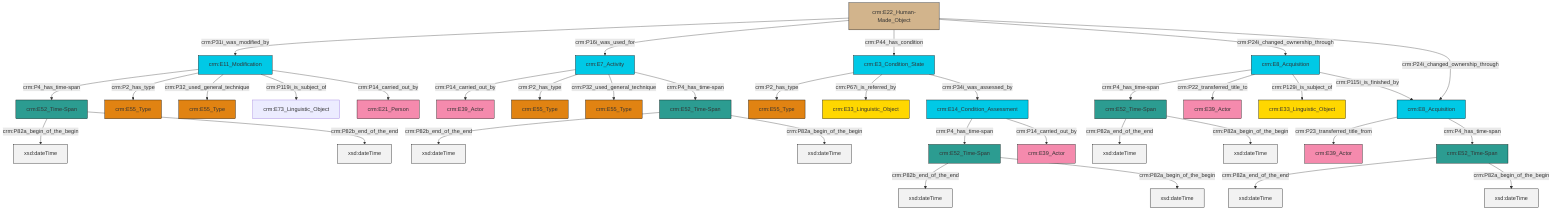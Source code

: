 graph TD
classDef Literal fill:#f2f2f2,stroke:#000000;
classDef CRM_Entity fill:#FFFFFF,stroke:#000000;
classDef Temporal_Entity fill:#00C9E6, stroke:#000000;
classDef Type fill:#E18312, stroke:#000000;
classDef Time-Span fill:#2C9C91, stroke:#000000;
classDef Appellation fill:#FFEB7F, stroke:#000000;
classDef Place fill:#008836, stroke:#000000;
classDef Persistent_Item fill:#B266B2, stroke:#000000;
classDef Conceptual_Object fill:#FFD700, stroke:#000000;
classDef Physical_Thing fill:#D2B48C, stroke:#000000;
classDef Actor fill:#f58aad, stroke:#000000;
classDef PC_Classes fill:#4ce600, stroke:#000000;
classDef Multi fill:#cccccc,stroke:#000000;

0["crm:E11_Modification"]:::Temporal_Entity -->|crm:P4_has_time-span| 1["crm:E52_Time-Span"]:::Time-Span
2["crm:E8_Acquisition"]:::Temporal_Entity -->|crm:P4_has_time-span| 3["crm:E52_Time-Span"]:::Time-Span
0["crm:E11_Modification"]:::Temporal_Entity -->|crm:P2_has_type| 4["crm:E55_Type"]:::Type
5["crm:E22_Human-Made_Object"]:::Physical_Thing -->|crm:P31i_was_modified_by| 0["crm:E11_Modification"]:::Temporal_Entity
8["crm:E7_Activity"]:::Temporal_Entity -->|crm:P14_carried_out_by| 9["crm:E39_Actor"]:::Actor
8["crm:E7_Activity"]:::Temporal_Entity -->|crm:P2_has_type| 10["crm:E55_Type"]:::Type
5["crm:E22_Human-Made_Object"]:::Physical_Thing -->|crm:P16i_was_used_for| 8["crm:E7_Activity"]:::Temporal_Entity
2["crm:E8_Acquisition"]:::Temporal_Entity -->|crm:P22_transferred_title_to| 11["crm:E39_Actor"]:::Actor
5["crm:E22_Human-Made_Object"]:::Physical_Thing -->|crm:P44_has_condition| 12["crm:E3_Condition_State"]:::Temporal_Entity
13["crm:E14_Condition_Assessment"]:::Temporal_Entity -->|crm:P4_has_time-span| 14["crm:E52_Time-Span"]:::Time-Span
8["crm:E7_Activity"]:::Temporal_Entity -->|crm:P32_used_general_technique| 15["crm:E55_Type"]:::Type
14["crm:E52_Time-Span"]:::Time-Span -->|crm:P82b_end_of_the_end| 16[xsd:dateTime]:::Literal
3["crm:E52_Time-Span"]:::Time-Span -->|crm:P82a_end_of_the_end| 18[xsd:dateTime]:::Literal
5["crm:E22_Human-Made_Object"]:::Physical_Thing -->|crm:P24i_changed_ownership_through| 2["crm:E8_Acquisition"]:::Temporal_Entity
1["crm:E52_Time-Span"]:::Time-Span -->|crm:P82a_begin_of_the_begin| 19[xsd:dateTime]:::Literal
2["crm:E8_Acquisition"]:::Temporal_Entity -->|crm:P129i_is_subject_of| 24["crm:E33_Linguistic_Object"]:::Conceptual_Object
22["crm:E52_Time-Span"]:::Time-Span -->|crm:P82b_end_of_the_end| 27[xsd:dateTime]:::Literal
14["crm:E52_Time-Span"]:::Time-Span -->|crm:P82a_begin_of_the_begin| 33[xsd:dateTime]:::Literal
12["crm:E3_Condition_State"]:::Temporal_Entity -->|crm:P2_has_type| 35["crm:E55_Type"]:::Type
2["crm:E8_Acquisition"]:::Temporal_Entity -->|crm:P115i_is_finished_by| 37["crm:E8_Acquisition"]:::Temporal_Entity
5["crm:E22_Human-Made_Object"]:::Physical_Thing -->|crm:P24i_changed_ownership_through| 37["crm:E8_Acquisition"]:::Temporal_Entity
20["crm:E52_Time-Span"]:::Time-Span -->|crm:P82a_end_of_the_end| 39[xsd:dateTime]:::Literal
12["crm:E3_Condition_State"]:::Temporal_Entity -->|crm:P67i_is_referred_by| 25["crm:E33_Linguistic_Object"]:::Conceptual_Object
13["crm:E14_Condition_Assessment"]:::Temporal_Entity -->|crm:P14_carried_out_by| 41["crm:E39_Actor"]:::Actor
8["crm:E7_Activity"]:::Temporal_Entity -->|crm:P4_has_time-span| 22["crm:E52_Time-Span"]:::Time-Span
37["crm:E8_Acquisition"]:::Temporal_Entity -->|crm:P23_transferred_title_from| 43["crm:E39_Actor"]:::Actor
0["crm:E11_Modification"]:::Temporal_Entity -->|crm:P32_used_general_technique| 48["crm:E55_Type"]:::Type
22["crm:E52_Time-Span"]:::Time-Span -->|crm:P82a_begin_of_the_begin| 49[xsd:dateTime]:::Literal
0["crm:E11_Modification"]:::Temporal_Entity -->|crm:P119i_is_subject_of| 6["crm:E73_Linguistic_Object"]:::Default
12["crm:E3_Condition_State"]:::Temporal_Entity -->|crm:P34i_was_assessed_by| 13["crm:E14_Condition_Assessment"]:::Temporal_Entity
20["crm:E52_Time-Span"]:::Time-Span -->|crm:P82a_begin_of_the_begin| 56[xsd:dateTime]:::Literal
1["crm:E52_Time-Span"]:::Time-Span -->|crm:P82b_end_of_the_end| 57[xsd:dateTime]:::Literal
3["crm:E52_Time-Span"]:::Time-Span -->|crm:P82a_begin_of_the_begin| 59[xsd:dateTime]:::Literal
37["crm:E8_Acquisition"]:::Temporal_Entity -->|crm:P4_has_time-span| 20["crm:E52_Time-Span"]:::Time-Span
0["crm:E11_Modification"]:::Temporal_Entity -->|crm:P14_carried_out_by| 46["crm:E21_Person"]:::Actor